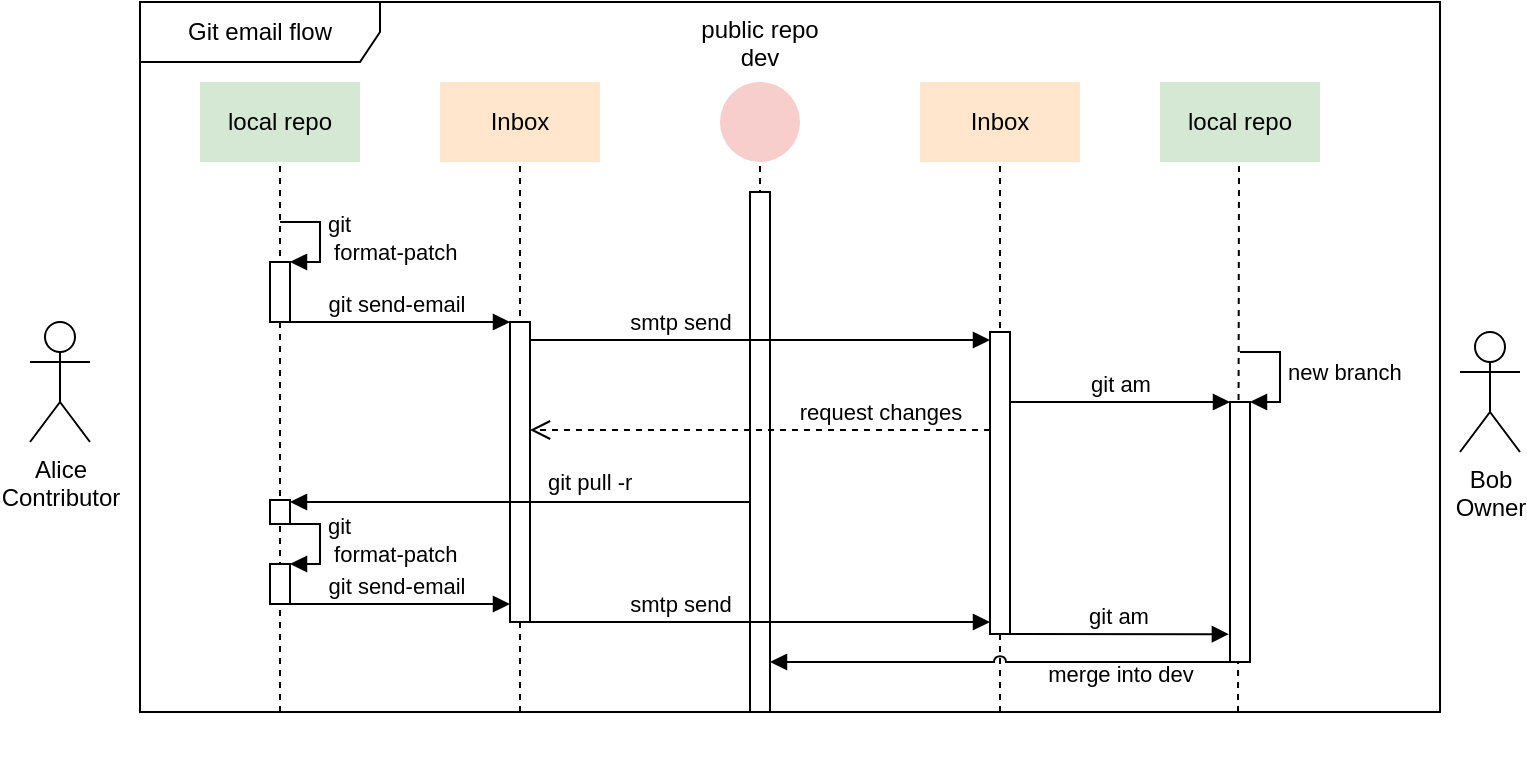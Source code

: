 <mxfile version="10.8.0" type="device"><diagram id="q-s0cwdwQK2PMY0xZ7Oh" name="Page-1"><mxGraphModel dx="797" dy="441" grid="1" gridSize="5" guides="1" tooltips="1" connect="0" arrows="1" fold="1" page="1" pageScale="1" pageWidth="1169" pageHeight="827" math="0" shadow="0"><root><mxCell id="0"/><mxCell id="1" style="locked=1;" parent="0"/><mxCell id="x0iWDiSkapKLMgndxWj6-46" value="" style="endArrow=none;dashed=1;html=1;labelBackgroundColor=none;" parent="1" edge="1"><mxGeometry width="50" height="50" relative="1" as="geometry"><mxPoint x="160" y="375" as="sourcePoint"/><mxPoint x="160" y="100" as="targetPoint"/></mxGeometry></mxCell><mxCell id="x0iWDiSkapKLMgndxWj6-7" value="&lt;span style=&quot;background-color: transparent&quot;&gt;Git email flow&lt;/span&gt;" style="shape=umlFrame;whiteSpace=wrap;html=1;width=120;height=30;swimlaneFillColor=none;backgroundColor=#efefef;fillcolor=#efefef;labelBackgroundColor=none;fillColor=none;" parent="1" vertex="1"><mxGeometry x="90" y="20" width="650" height="355" as="geometry"/></mxCell><mxCell id="x0iWDiSkapKLMgndxWj6-1" value="&lt;div&gt;&lt;span style=&quot;&quot;&gt;Bob&lt;/span&gt;&lt;/div&gt;&lt;div&gt;&lt;span style=&quot;&quot;&gt;Owner&lt;br&gt;&lt;/span&gt;&lt;/div&gt;" style="shape=umlActor;verticalLabelPosition=bottom;labelBackgroundColor=none;verticalAlign=top;html=1;outlineConnect=0;" parent="1" vertex="1"><mxGeometry x="750" y="185" width="30" height="60" as="geometry"/></mxCell><mxCell id="x0iWDiSkapKLMgndxWj6-2" value="&lt;div align=&quot;center&quot;&gt;&lt;span style=&quot;&quot;&gt;Alice&lt;/span&gt;&lt;/div&gt;&lt;div align=&quot;center&quot;&gt;&lt;span style=&quot;&quot;&gt;Contributor&lt;br&gt;&lt;/span&gt;&lt;/div&gt;" style="shape=umlActor;verticalLabelPosition=bottom;labelBackgroundColor=none;verticalAlign=top;html=1;outlineConnect=0;fillColor=none;" parent="1" vertex="1"><mxGeometry x="35" y="180" width="30" height="60" as="geometry"/></mxCell><mxCell id="x0iWDiSkapKLMgndxWj6-3" value="local repo" style="shape=umlLifeline;perimeter=lifelinePerimeter;whiteSpace=wrap;html=1;container=0;collapsible=0;recursiveResize=0;outlineConnect=0;strokeColor=none;fillColor=#d5e8d4;connectable=0;" parent="1" vertex="1"><mxGeometry x="120" y="60" width="80" height="350" as="geometry"/></mxCell><mxCell id="x0iWDiSkapKLMgndxWj6-41" value="public repo&#xA;dev&#xA;" style="text;align=center;fontStyle=0;verticalAlign=middle;spacingLeft=3;spacingRight=3;strokeColor=none;rotatable=0;points=[[0,0.5],[1,0.5]];portConstraint=eastwest;fillColor=none;" parent="1" vertex="1"><mxGeometry x="360" y="34" width="80" height="26" as="geometry"/></mxCell><mxCell id="x0iWDiSkapKLMgndxWj6-50" value="" style="ellipse;whiteSpace=wrap;html=1;aspect=fixed;strokeColor=none;fillColor=#f8cecc;" parent="1" vertex="1"><mxGeometry x="380" y="60" width="40" height="40" as="geometry"/></mxCell><mxCell id="x0iWDiSkapKLMgndxWj6-52" value="" style="endArrow=none;dashed=1;html=1;labelBackgroundColor=none;entryX=0.516;entryY=0.12;entryDx=0;entryDy=0;entryPerimeter=0;" parent="1" edge="1"><mxGeometry width="50" height="50" relative="1" as="geometry"><mxPoint x="400" y="375" as="sourcePoint"/><mxPoint x="400" y="100" as="targetPoint"/></mxGeometry></mxCell><mxCell id="x0iWDiSkapKLMgndxWj6-53" value="Inbox" style="text;html=1;strokeColor=none;fillColor=#ffe6cc;align=center;verticalAlign=middle;whiteSpace=wrap;rounded=0;" parent="1" vertex="1"><mxGeometry x="480" y="60" width="80" height="40" as="geometry"/></mxCell><mxCell id="x0iWDiSkapKLMgndxWj6-48" value="" style="endArrow=none;dashed=1;html=1;labelBackgroundColor=none;entryX=0.516;entryY=0.12;entryDx=0;entryDy=0;entryPerimeter=0;jumpStyle=none;" parent="1" edge="1"><mxGeometry width="50" height="50" relative="1" as="geometry"><mxPoint x="520" y="375" as="sourcePoint"/><mxPoint x="520" y="100" as="targetPoint"/></mxGeometry></mxCell><mxCell id="x0iWDiSkapKLMgndxWj6-55" value="Inbox" style="text;html=1;strokeColor=none;fillColor=#ffe6cc;align=center;verticalAlign=middle;whiteSpace=wrap;rounded=0;" parent="1" vertex="1"><mxGeometry x="240" y="60" width="80" height="40" as="geometry"/></mxCell><mxCell id="x0iWDiSkapKLMgndxWj6-58" value="" style="endArrow=none;dashed=1;html=1;labelBackgroundColor=none;entryX=0.516;entryY=0.12;entryDx=0;entryDy=0;entryPerimeter=0;" parent="1" edge="1"><mxGeometry width="50" height="50" relative="1" as="geometry"><mxPoint x="280" y="375" as="sourcePoint"/><mxPoint x="280" y="99.5" as="targetPoint"/></mxGeometry></mxCell><mxCell id="x0iWDiSkapKLMgndxWj6-61" value="" style="endArrow=none;dashed=1;html=1;labelBackgroundColor=none;entryX=0.516;entryY=0.12;entryDx=0;entryDy=0;entryPerimeter=0;" parent="1" edge="1"><mxGeometry width="50" height="50" relative="1" as="geometry"><mxPoint x="639" y="375" as="sourcePoint"/><mxPoint x="639.5" y="99.5" as="targetPoint"/></mxGeometry></mxCell><mxCell id="x0iWDiSkapKLMgndxWj6-69" value="local repo" style="text;html=1;strokeColor=none;fillColor=#d5e8d4;align=center;verticalAlign=middle;whiteSpace=wrap;rounded=0;" parent="1" vertex="1"><mxGeometry x="600" y="60" width="80" height="40" as="geometry"/></mxCell><mxCell id="x0iWDiSkapKLMgndxWj6-44" value="" style="html=1;points=[];perimeter=orthogonalPerimeter;fillColor=#ffffff;" parent="1" vertex="1"><mxGeometry x="395" y="115" width="10" height="260" as="geometry"/></mxCell><mxCell id="ireNmvCZJUIAS-khzErv-1" value="PrepareFirstPatch" style="locked=1;" parent="0"/><mxCell id="x0iWDiSkapKLMgndxWj6-9" value="&lt;div&gt;&lt;span style=&quot;&quot;&gt;git&lt;/span&gt;&lt;/div&gt;&lt;div&gt;&lt;span style=&quot;&quot;&gt;&amp;nbsp;format-patch&lt;/span&gt;&lt;/div&gt;" style="edgeStyle=orthogonalEdgeStyle;html=1;align=left;spacingLeft=2;endArrow=block;rounded=0;entryX=1;entryY=0;labelBackgroundColor=none;" parent="ireNmvCZJUIAS-khzErv-1" target="x0iWDiSkapKLMgndxWj6-8" edge="1"><mxGeometry relative="1" as="geometry"><mxPoint x="160" y="130" as="sourcePoint"/><Array as="points"><mxPoint x="180" y="130"/><mxPoint x="180" y="150"/></Array></mxGeometry></mxCell><mxCell id="x0iWDiSkapKLMgndxWj6-8" value="" style="html=1;points=[];perimeter=orthogonalPerimeter;" parent="ireNmvCZJUIAS-khzErv-1" vertex="1"><mxGeometry x="155" y="150" width="10" height="30" as="geometry"/></mxCell><mxCell id="ireNmvCZJUIAS-khzErv-3" value="SendFirstPatch" style="locked=1;" parent="0"/><mxCell id="x0iWDiSkapKLMgndxWj6-16" value="&lt;span&gt;git send-email&lt;/span&gt;" style="html=1;verticalAlign=bottom;startArrow=none;endArrow=block;startSize=8;startFill=0;jumpStyle=arc;labelBackgroundColor=none;" parent="ireNmvCZJUIAS-khzErv-3" edge="1"><mxGeometry relative="1" as="geometry"><mxPoint x="160" y="180" as="sourcePoint"/><mxPoint x="275" y="180" as="targetPoint"/></mxGeometry></mxCell><mxCell id="x0iWDiSkapKLMgndxWj6-56" value="" style="html=1;points=[];perimeter=orthogonalPerimeter;strokeColor=#000000;fillColor=#ffffff;" parent="ireNmvCZJUIAS-khzErv-3" vertex="1"><mxGeometry x="275" y="180" width="10" height="150" as="geometry"/></mxCell><mxCell id="x0iWDiSkapKLMgndxWj6-18" value="smtp send" style="html=1;verticalAlign=bottom;startArrow=none;endArrow=block;startSize=8;exitX=0.498;exitY=0.505;exitDx=0;exitDy=0;exitPerimeter=0;startFill=0;labelBackgroundColor=none;jumpStyle=none;" parent="ireNmvCZJUIAS-khzErv-3" edge="1"><mxGeometry x="-0.348" relative="1" as="geometry"><mxPoint x="285" y="189" as="sourcePoint"/><mxPoint x="515" y="189" as="targetPoint"/><mxPoint as="offset"/></mxGeometry></mxCell><mxCell id="x0iWDiSkapKLMgndxWj6-17" value="" style="html=1;points=[];perimeter=orthogonalPerimeter;fillColor=#ffffff;" parent="ireNmvCZJUIAS-khzErv-3" vertex="1"><mxGeometry x="515" y="185" width="10" height="151" as="geometry"/></mxCell><mxCell id="ireNmvCZJUIAS-khzErv-4" value="ApplyAndTestChangeRequest" style="locked=1;" parent="0"/><mxCell id="x0iWDiSkapKLMgndxWj6-68" value="new branch" style="edgeStyle=orthogonalEdgeStyle;html=1;align=left;spacingLeft=2;endArrow=block;rounded=0;labelBackgroundColor=none;" parent="ireNmvCZJUIAS-khzErv-4" edge="1"><mxGeometry relative="1" as="geometry"><mxPoint x="640" y="195" as="sourcePoint"/><Array as="points"><mxPoint x="660" y="195"/><mxPoint x="660" y="220"/></Array><mxPoint x="645" y="220" as="targetPoint"/></mxGeometry></mxCell><mxCell id="x0iWDiSkapKLMgndxWj6-60" value="git am" style="html=1;verticalAlign=bottom;startArrow=none;startFill=0;endArrow=block;startSize=8;labelBackgroundColor=none;" parent="ireNmvCZJUIAS-khzErv-4" edge="1"><mxGeometry width="60" relative="1" as="geometry"><mxPoint x="525" y="220" as="sourcePoint"/><mxPoint x="635" y="220" as="targetPoint"/></mxGeometry></mxCell><mxCell id="x0iWDiSkapKLMgndxWj6-25" value="" style="html=1;points=[];perimeter=orthogonalPerimeter;fillColor=#ffffff;" parent="ireNmvCZJUIAS-khzErv-4" vertex="1"><mxGeometry x="635" y="220" width="10" height="130" as="geometry"/></mxCell><mxCell id="ireNmvCZJUIAS-khzErv-5" value="RequestChanges" style="locked=1;" parent="0"/><mxCell id="x0iWDiSkapKLMgndxWj6-22" value="request changes" style="html=1;verticalAlign=bottom;endArrow=open;dashed=1;endSize=8;labelBackgroundColor=none;" parent="ireNmvCZJUIAS-khzErv-5" edge="1"><mxGeometry x="-0.522" relative="1" as="geometry"><mxPoint x="515" y="234" as="sourcePoint"/><mxPoint x="285" y="234" as="targetPoint"/><mxPoint as="offset"/></mxGeometry></mxCell><mxCell id="ireNmvCZJUIAS-khzErv-6" value="UpdateLocalRepository" style="locked=1;" parent="0"/><mxCell id="x0iWDiSkapKLMgndxWj6-24" value="&lt;div&gt;&lt;span style=&quot;&quot;&gt;git pull -r&lt;/span&gt;&lt;/div&gt;" style="edgeStyle=orthogonalEdgeStyle;html=1;align=left;spacingLeft=2;endArrow=block;rounded=0;entryX=1;entryY=0;labelBackgroundColor=none;jumpStyle=none;" parent="ireNmvCZJUIAS-khzErv-6" edge="1"><mxGeometry x="-0.086" y="-10" relative="1" as="geometry"><mxPoint x="395" y="270" as="sourcePoint"/><Array as="points"><mxPoint x="393" y="270"/><mxPoint x="393" y="270"/></Array><mxPoint x="165" y="270" as="targetPoint"/><mxPoint as="offset"/></mxGeometry></mxCell><mxCell id="x0iWDiSkapKLMgndxWj6-23" value="" style="html=1;points=[];perimeter=orthogonalPerimeter;fillColor=#ffffff;" parent="ireNmvCZJUIAS-khzErv-6" vertex="1"><mxGeometry x="155" y="269" width="10" height="12" as="geometry"/></mxCell><mxCell id="ireNmvCZJUIAS-khzErv-7" value="PrepareSecoundPatch" style="locked=1;" parent="0"/><mxCell id="x0iWDiSkapKLMgndxWj6-30" value="&lt;div&gt;git&lt;/div&gt;&lt;div&gt;&amp;nbsp;format-patch&lt;br&gt;&lt;/div&gt;" style="edgeStyle=orthogonalEdgeStyle;html=1;align=left;spacingLeft=2;endArrow=block;rounded=0;entryX=1;entryY=0;labelBackgroundColor=none;" parent="ireNmvCZJUIAS-khzErv-7" target="x0iWDiSkapKLMgndxWj6-29" edge="1"><mxGeometry relative="1" as="geometry"><mxPoint x="160" y="281" as="sourcePoint"/><Array as="points"><mxPoint x="180" y="281"/><mxPoint x="180" y="301"/></Array></mxGeometry></mxCell><mxCell id="x0iWDiSkapKLMgndxWj6-29" value="" style="html=1;points=[];perimeter=orthogonalPerimeter;fillColor=#ffffff;" parent="ireNmvCZJUIAS-khzErv-7" vertex="1"><mxGeometry x="155" y="301" width="10" height="20" as="geometry"/></mxCell><mxCell id="ireNmvCZJUIAS-khzErv-8" value="SendSecoundPatch" style="locked=1;" parent="0"/><mxCell id="x0iWDiSkapKLMgndxWj6-31" value="&lt;span&gt;git send-email&lt;/span&gt;" style="html=1;verticalAlign=bottom;startArrow=none;endArrow=block;startSize=8;startFill=0;jumpStyle=arc;labelBackgroundColor=none;" parent="ireNmvCZJUIAS-khzErv-8" edge="1"><mxGeometry relative="1" as="geometry"><mxPoint x="160" y="321" as="sourcePoint"/><mxPoint x="275" y="321" as="targetPoint"/></mxGeometry></mxCell><mxCell id="x0iWDiSkapKLMgndxWj6-33" value="smtp send" style="html=1;verticalAlign=bottom;startArrow=none;endArrow=block;startSize=8;exitX=0.498;exitY=0.505;exitDx=0;exitDy=0;exitPerimeter=0;startFill=0;labelBackgroundColor=none;jumpStyle=none;" parent="ireNmvCZJUIAS-khzErv-8" edge="1"><mxGeometry x="-0.348" relative="1" as="geometry"><mxPoint x="285" y="330" as="sourcePoint"/><mxPoint x="515" y="330" as="targetPoint"/><mxPoint as="offset"/></mxGeometry></mxCell><mxCell id="ireNmvCZJUIAS-khzErv-2" value="ApplyPatchAndMerge" style="locked=1;" parent="0"/><mxCell id="x0iWDiSkapKLMgndxWj6-45" value="&lt;span style=&quot;&quot;&gt;merge into dev&lt;/span&gt;" style="html=1;verticalAlign=bottom;startArrow=none;endArrow=block;startSize=8;labelBackgroundColor=none;startFill=0;jumpStyle=arc;" parent="ireNmvCZJUIAS-khzErv-2" edge="1"><mxGeometry x="-0.492" y="15" relative="1" as="geometry"><mxPoint x="639.5" y="350" as="sourcePoint"/><mxPoint x="405" y="350" as="targetPoint"/><mxPoint as="offset"/></mxGeometry></mxCell><mxCell id="x0iWDiSkapKLMgndxWj6-34" value="&lt;span style=&quot;background-color: transparent&quot;&gt;git am&lt;/span&gt;" style="html=1;verticalAlign=bottom;startArrow=none;startFill=0;endArrow=block;startSize=8;labelBackgroundColor=none;rounded=0;entryX=-0.057;entryY=0.893;entryDx=0;entryDy=0;entryPerimeter=0;anchorPointDirection=1;snapToPoint=1;backgroundOutline=0;orthogonalLoop=0;" parent="ireNmvCZJUIAS-khzErv-2" source="x0iWDiSkapKLMgndxWj6-17" target="x0iWDiSkapKLMgndxWj6-25" edge="1"><mxGeometry width="60" relative="1" as="geometry"><mxPoint x="525" y="336" as="sourcePoint"/><mxPoint x="630" y="336" as="targetPoint"/></mxGeometry></mxCell></root></mxGraphModel></diagram></mxfile>